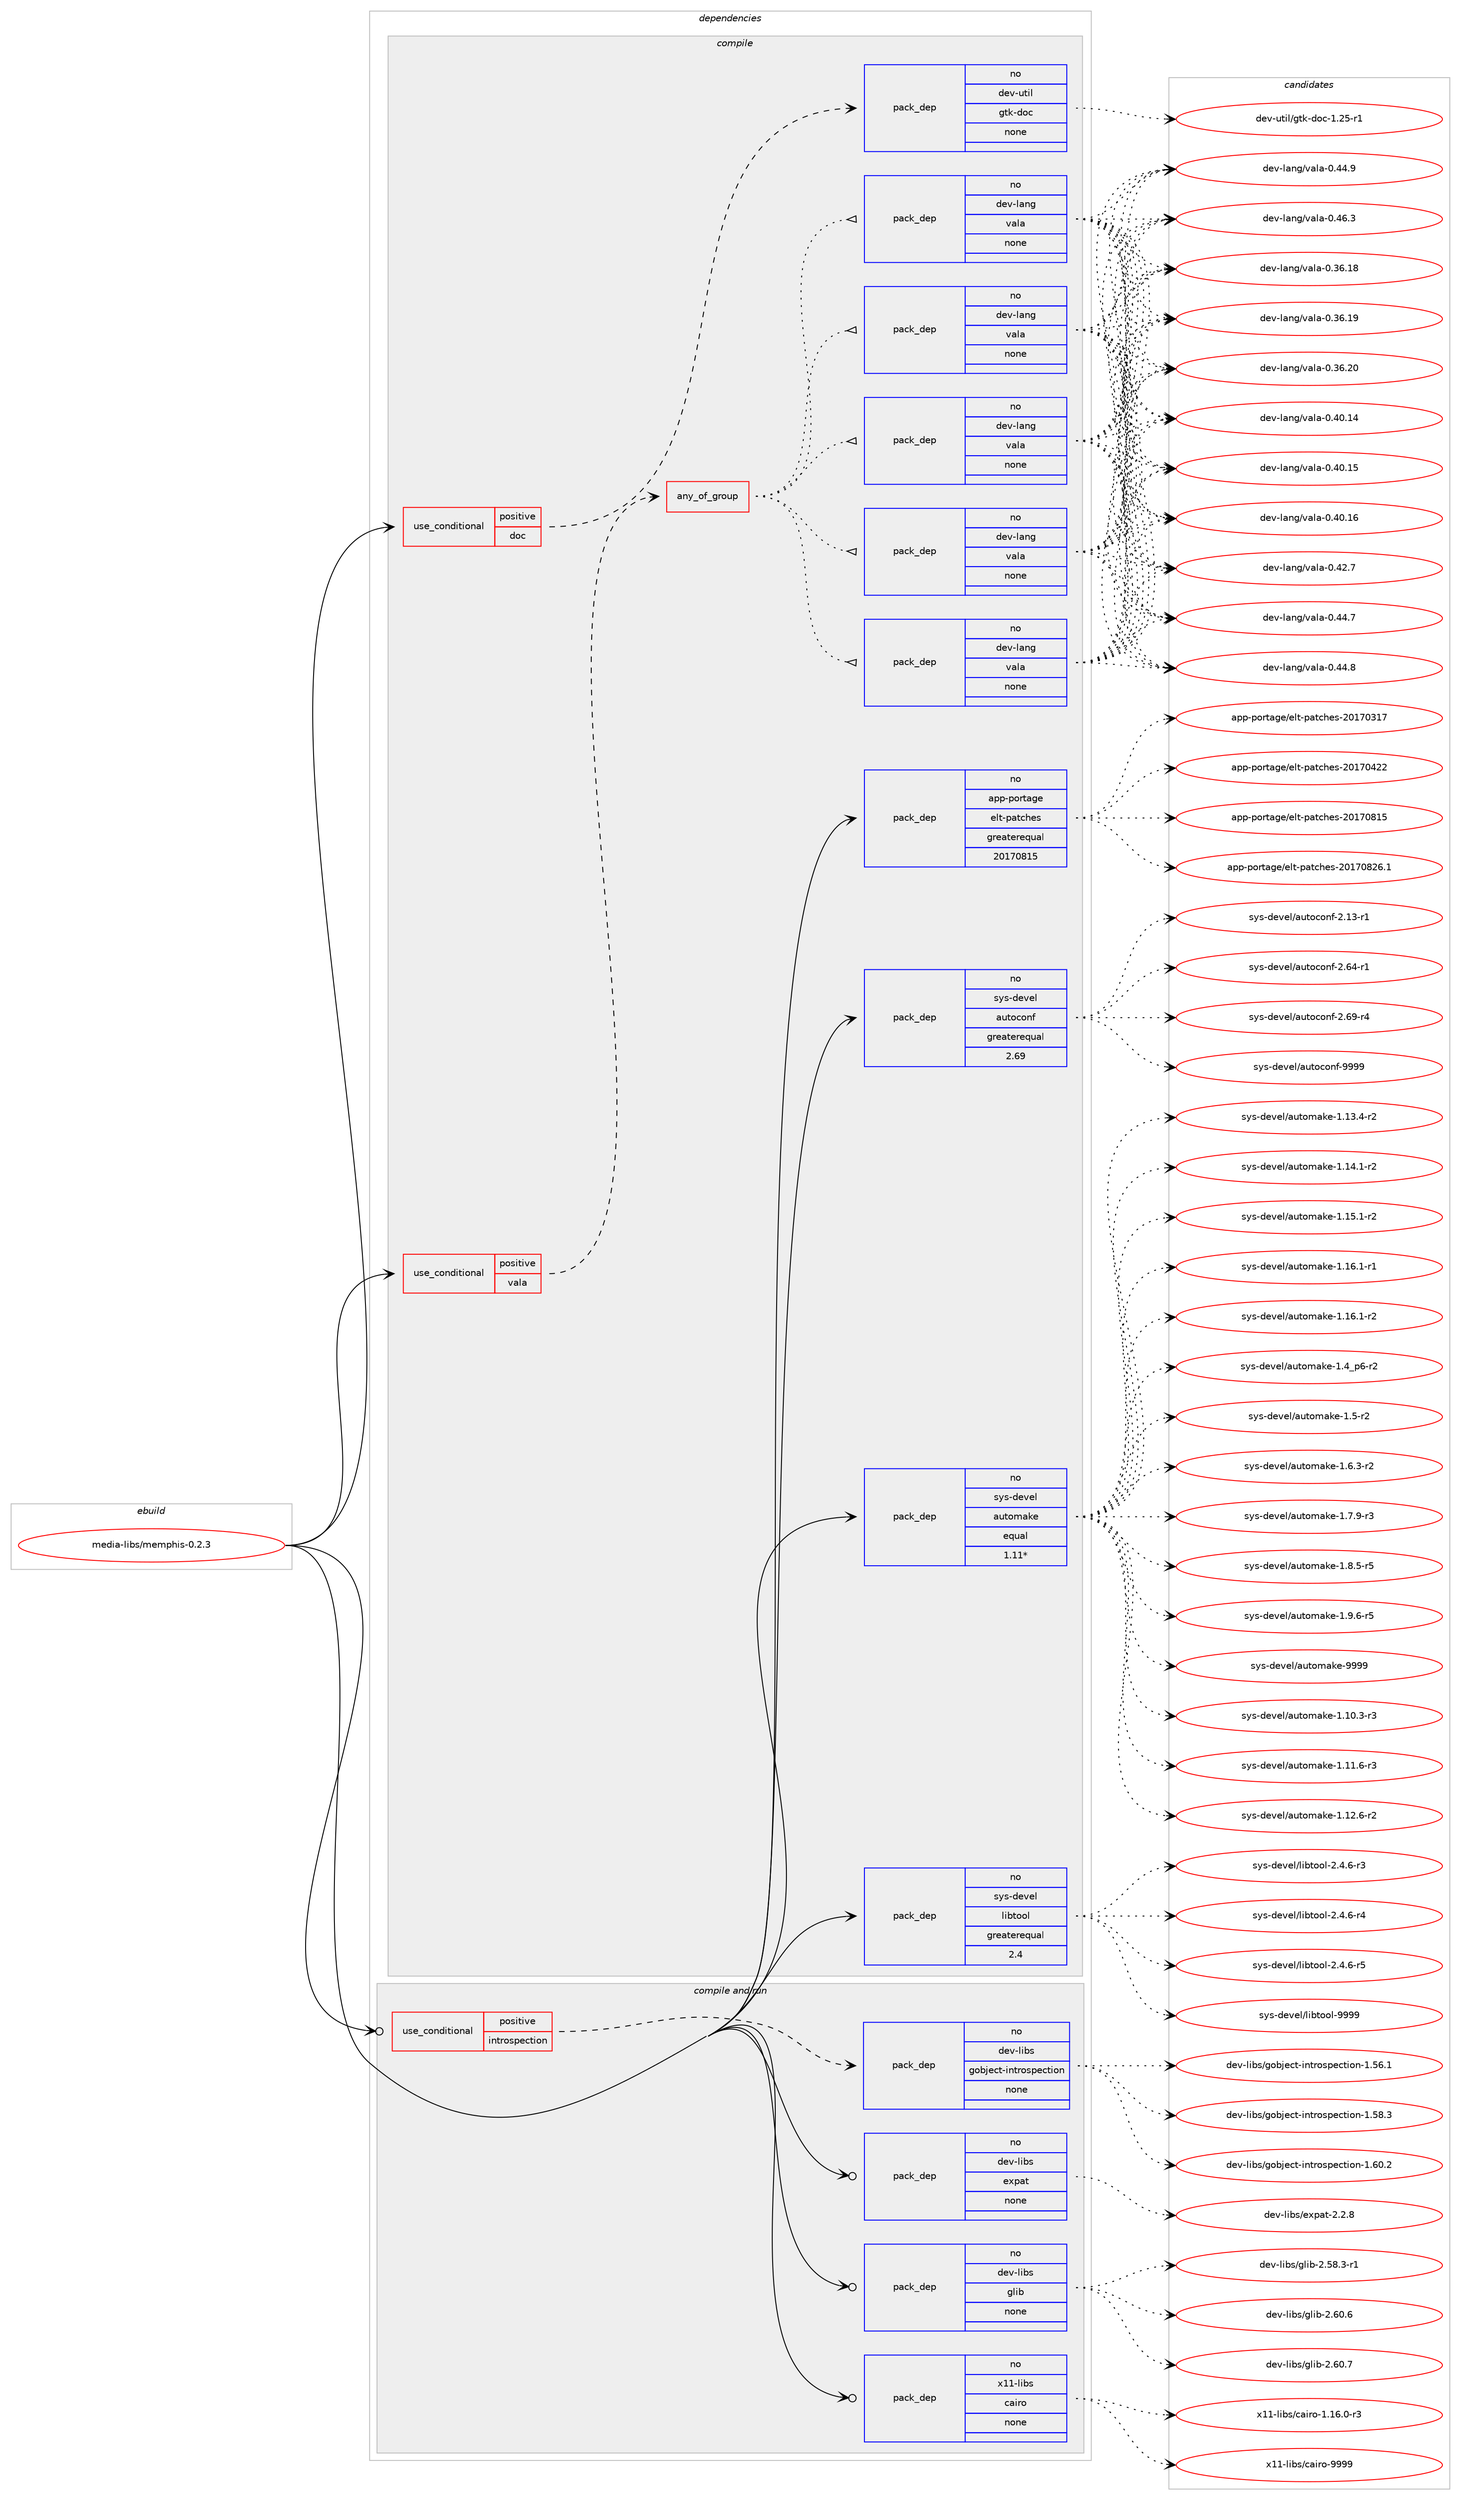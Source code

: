 digraph prolog {

# *************
# Graph options
# *************

newrank=true;
concentrate=true;
compound=true;
graph [rankdir=LR,fontname=Helvetica,fontsize=10,ranksep=1.5];#, ranksep=2.5, nodesep=0.2];
edge  [arrowhead=vee];
node  [fontname=Helvetica,fontsize=10];

# **********
# The ebuild
# **********

subgraph cluster_leftcol {
color=gray;
rank=same;
label=<<i>ebuild</i>>;
id [label="media-libs/memphis-0.2.3", color=red, width=4, href="../media-libs/memphis-0.2.3.svg"];
}

# ****************
# The dependencies
# ****************

subgraph cluster_midcol {
color=gray;
label=<<i>dependencies</i>>;
subgraph cluster_compile {
fillcolor="#eeeeee";
style=filled;
label=<<i>compile</i>>;
subgraph cond191982 {
dependency789340 [label=<<TABLE BORDER="0" CELLBORDER="1" CELLSPACING="0" CELLPADDING="4"><TR><TD ROWSPAN="3" CELLPADDING="10">use_conditional</TD></TR><TR><TD>positive</TD></TR><TR><TD>doc</TD></TR></TABLE>>, shape=none, color=red];
subgraph pack583596 {
dependency789341 [label=<<TABLE BORDER="0" CELLBORDER="1" CELLSPACING="0" CELLPADDING="4" WIDTH="220"><TR><TD ROWSPAN="6" CELLPADDING="30">pack_dep</TD></TR><TR><TD WIDTH="110">no</TD></TR><TR><TD>dev-util</TD></TR><TR><TD>gtk-doc</TD></TR><TR><TD>none</TD></TR><TR><TD></TD></TR></TABLE>>, shape=none, color=blue];
}
dependency789340:e -> dependency789341:w [weight=20,style="dashed",arrowhead="vee"];
}
id:e -> dependency789340:w [weight=20,style="solid",arrowhead="vee"];
subgraph cond191983 {
dependency789342 [label=<<TABLE BORDER="0" CELLBORDER="1" CELLSPACING="0" CELLPADDING="4"><TR><TD ROWSPAN="3" CELLPADDING="10">use_conditional</TD></TR><TR><TD>positive</TD></TR><TR><TD>vala</TD></TR></TABLE>>, shape=none, color=red];
subgraph any13326 {
dependency789343 [label=<<TABLE BORDER="0" CELLBORDER="1" CELLSPACING="0" CELLPADDING="4"><TR><TD CELLPADDING="10">any_of_group</TD></TR></TABLE>>, shape=none, color=red];subgraph pack583597 {
dependency789344 [label=<<TABLE BORDER="0" CELLBORDER="1" CELLSPACING="0" CELLPADDING="4" WIDTH="220"><TR><TD ROWSPAN="6" CELLPADDING="30">pack_dep</TD></TR><TR><TD WIDTH="110">no</TD></TR><TR><TD>dev-lang</TD></TR><TR><TD>vala</TD></TR><TR><TD>none</TD></TR><TR><TD></TD></TR></TABLE>>, shape=none, color=blue];
}
dependency789343:e -> dependency789344:w [weight=20,style="dotted",arrowhead="oinv"];
subgraph pack583598 {
dependency789345 [label=<<TABLE BORDER="0" CELLBORDER="1" CELLSPACING="0" CELLPADDING="4" WIDTH="220"><TR><TD ROWSPAN="6" CELLPADDING="30">pack_dep</TD></TR><TR><TD WIDTH="110">no</TD></TR><TR><TD>dev-lang</TD></TR><TR><TD>vala</TD></TR><TR><TD>none</TD></TR><TR><TD></TD></TR></TABLE>>, shape=none, color=blue];
}
dependency789343:e -> dependency789345:w [weight=20,style="dotted",arrowhead="oinv"];
subgraph pack583599 {
dependency789346 [label=<<TABLE BORDER="0" CELLBORDER="1" CELLSPACING="0" CELLPADDING="4" WIDTH="220"><TR><TD ROWSPAN="6" CELLPADDING="30">pack_dep</TD></TR><TR><TD WIDTH="110">no</TD></TR><TR><TD>dev-lang</TD></TR><TR><TD>vala</TD></TR><TR><TD>none</TD></TR><TR><TD></TD></TR></TABLE>>, shape=none, color=blue];
}
dependency789343:e -> dependency789346:w [weight=20,style="dotted",arrowhead="oinv"];
subgraph pack583600 {
dependency789347 [label=<<TABLE BORDER="0" CELLBORDER="1" CELLSPACING="0" CELLPADDING="4" WIDTH="220"><TR><TD ROWSPAN="6" CELLPADDING="30">pack_dep</TD></TR><TR><TD WIDTH="110">no</TD></TR><TR><TD>dev-lang</TD></TR><TR><TD>vala</TD></TR><TR><TD>none</TD></TR><TR><TD></TD></TR></TABLE>>, shape=none, color=blue];
}
dependency789343:e -> dependency789347:w [weight=20,style="dotted",arrowhead="oinv"];
subgraph pack583601 {
dependency789348 [label=<<TABLE BORDER="0" CELLBORDER="1" CELLSPACING="0" CELLPADDING="4" WIDTH="220"><TR><TD ROWSPAN="6" CELLPADDING="30">pack_dep</TD></TR><TR><TD WIDTH="110">no</TD></TR><TR><TD>dev-lang</TD></TR><TR><TD>vala</TD></TR><TR><TD>none</TD></TR><TR><TD></TD></TR></TABLE>>, shape=none, color=blue];
}
dependency789343:e -> dependency789348:w [weight=20,style="dotted",arrowhead="oinv"];
}
dependency789342:e -> dependency789343:w [weight=20,style="dashed",arrowhead="vee"];
}
id:e -> dependency789342:w [weight=20,style="solid",arrowhead="vee"];
subgraph pack583602 {
dependency789349 [label=<<TABLE BORDER="0" CELLBORDER="1" CELLSPACING="0" CELLPADDING="4" WIDTH="220"><TR><TD ROWSPAN="6" CELLPADDING="30">pack_dep</TD></TR><TR><TD WIDTH="110">no</TD></TR><TR><TD>app-portage</TD></TR><TR><TD>elt-patches</TD></TR><TR><TD>greaterequal</TD></TR><TR><TD>20170815</TD></TR></TABLE>>, shape=none, color=blue];
}
id:e -> dependency789349:w [weight=20,style="solid",arrowhead="vee"];
subgraph pack583603 {
dependency789350 [label=<<TABLE BORDER="0" CELLBORDER="1" CELLSPACING="0" CELLPADDING="4" WIDTH="220"><TR><TD ROWSPAN="6" CELLPADDING="30">pack_dep</TD></TR><TR><TD WIDTH="110">no</TD></TR><TR><TD>sys-devel</TD></TR><TR><TD>autoconf</TD></TR><TR><TD>greaterequal</TD></TR><TR><TD>2.69</TD></TR></TABLE>>, shape=none, color=blue];
}
id:e -> dependency789350:w [weight=20,style="solid",arrowhead="vee"];
subgraph pack583604 {
dependency789351 [label=<<TABLE BORDER="0" CELLBORDER="1" CELLSPACING="0" CELLPADDING="4" WIDTH="220"><TR><TD ROWSPAN="6" CELLPADDING="30">pack_dep</TD></TR><TR><TD WIDTH="110">no</TD></TR><TR><TD>sys-devel</TD></TR><TR><TD>automake</TD></TR><TR><TD>equal</TD></TR><TR><TD>1.11*</TD></TR></TABLE>>, shape=none, color=blue];
}
id:e -> dependency789351:w [weight=20,style="solid",arrowhead="vee"];
subgraph pack583605 {
dependency789352 [label=<<TABLE BORDER="0" CELLBORDER="1" CELLSPACING="0" CELLPADDING="4" WIDTH="220"><TR><TD ROWSPAN="6" CELLPADDING="30">pack_dep</TD></TR><TR><TD WIDTH="110">no</TD></TR><TR><TD>sys-devel</TD></TR><TR><TD>libtool</TD></TR><TR><TD>greaterequal</TD></TR><TR><TD>2.4</TD></TR></TABLE>>, shape=none, color=blue];
}
id:e -> dependency789352:w [weight=20,style="solid",arrowhead="vee"];
}
subgraph cluster_compileandrun {
fillcolor="#eeeeee";
style=filled;
label=<<i>compile and run</i>>;
subgraph cond191984 {
dependency789353 [label=<<TABLE BORDER="0" CELLBORDER="1" CELLSPACING="0" CELLPADDING="4"><TR><TD ROWSPAN="3" CELLPADDING="10">use_conditional</TD></TR><TR><TD>positive</TD></TR><TR><TD>introspection</TD></TR></TABLE>>, shape=none, color=red];
subgraph pack583606 {
dependency789354 [label=<<TABLE BORDER="0" CELLBORDER="1" CELLSPACING="0" CELLPADDING="4" WIDTH="220"><TR><TD ROWSPAN="6" CELLPADDING="30">pack_dep</TD></TR><TR><TD WIDTH="110">no</TD></TR><TR><TD>dev-libs</TD></TR><TR><TD>gobject-introspection</TD></TR><TR><TD>none</TD></TR><TR><TD></TD></TR></TABLE>>, shape=none, color=blue];
}
dependency789353:e -> dependency789354:w [weight=20,style="dashed",arrowhead="vee"];
}
id:e -> dependency789353:w [weight=20,style="solid",arrowhead="odotvee"];
subgraph pack583607 {
dependency789355 [label=<<TABLE BORDER="0" CELLBORDER="1" CELLSPACING="0" CELLPADDING="4" WIDTH="220"><TR><TD ROWSPAN="6" CELLPADDING="30">pack_dep</TD></TR><TR><TD WIDTH="110">no</TD></TR><TR><TD>dev-libs</TD></TR><TR><TD>expat</TD></TR><TR><TD>none</TD></TR><TR><TD></TD></TR></TABLE>>, shape=none, color=blue];
}
id:e -> dependency789355:w [weight=20,style="solid",arrowhead="odotvee"];
subgraph pack583608 {
dependency789356 [label=<<TABLE BORDER="0" CELLBORDER="1" CELLSPACING="0" CELLPADDING="4" WIDTH="220"><TR><TD ROWSPAN="6" CELLPADDING="30">pack_dep</TD></TR><TR><TD WIDTH="110">no</TD></TR><TR><TD>dev-libs</TD></TR><TR><TD>glib</TD></TR><TR><TD>none</TD></TR><TR><TD></TD></TR></TABLE>>, shape=none, color=blue];
}
id:e -> dependency789356:w [weight=20,style="solid",arrowhead="odotvee"];
subgraph pack583609 {
dependency789357 [label=<<TABLE BORDER="0" CELLBORDER="1" CELLSPACING="0" CELLPADDING="4" WIDTH="220"><TR><TD ROWSPAN="6" CELLPADDING="30">pack_dep</TD></TR><TR><TD WIDTH="110">no</TD></TR><TR><TD>x11-libs</TD></TR><TR><TD>cairo</TD></TR><TR><TD>none</TD></TR><TR><TD></TD></TR></TABLE>>, shape=none, color=blue];
}
id:e -> dependency789357:w [weight=20,style="solid",arrowhead="odotvee"];
}
subgraph cluster_run {
fillcolor="#eeeeee";
style=filled;
label=<<i>run</i>>;
}
}

# **************
# The candidates
# **************

subgraph cluster_choices {
rank=same;
color=gray;
label=<<i>candidates</i>>;

subgraph choice583596 {
color=black;
nodesep=1;
choice1001011184511711610510847103116107451001119945494650534511449 [label="dev-util/gtk-doc-1.25-r1", color=red, width=4,href="../dev-util/gtk-doc-1.25-r1.svg"];
dependency789341:e -> choice1001011184511711610510847103116107451001119945494650534511449:w [style=dotted,weight="100"];
}
subgraph choice583597 {
color=black;
nodesep=1;
choice10010111845108971101034711897108974548465154464956 [label="dev-lang/vala-0.36.18", color=red, width=4,href="../dev-lang/vala-0.36.18.svg"];
choice10010111845108971101034711897108974548465154464957 [label="dev-lang/vala-0.36.19", color=red, width=4,href="../dev-lang/vala-0.36.19.svg"];
choice10010111845108971101034711897108974548465154465048 [label="dev-lang/vala-0.36.20", color=red, width=4,href="../dev-lang/vala-0.36.20.svg"];
choice10010111845108971101034711897108974548465248464952 [label="dev-lang/vala-0.40.14", color=red, width=4,href="../dev-lang/vala-0.40.14.svg"];
choice10010111845108971101034711897108974548465248464953 [label="dev-lang/vala-0.40.15", color=red, width=4,href="../dev-lang/vala-0.40.15.svg"];
choice10010111845108971101034711897108974548465248464954 [label="dev-lang/vala-0.40.16", color=red, width=4,href="../dev-lang/vala-0.40.16.svg"];
choice100101118451089711010347118971089745484652504655 [label="dev-lang/vala-0.42.7", color=red, width=4,href="../dev-lang/vala-0.42.7.svg"];
choice100101118451089711010347118971089745484652524655 [label="dev-lang/vala-0.44.7", color=red, width=4,href="../dev-lang/vala-0.44.7.svg"];
choice100101118451089711010347118971089745484652524656 [label="dev-lang/vala-0.44.8", color=red, width=4,href="../dev-lang/vala-0.44.8.svg"];
choice100101118451089711010347118971089745484652524657 [label="dev-lang/vala-0.44.9", color=red, width=4,href="../dev-lang/vala-0.44.9.svg"];
choice100101118451089711010347118971089745484652544651 [label="dev-lang/vala-0.46.3", color=red, width=4,href="../dev-lang/vala-0.46.3.svg"];
dependency789344:e -> choice10010111845108971101034711897108974548465154464956:w [style=dotted,weight="100"];
dependency789344:e -> choice10010111845108971101034711897108974548465154464957:w [style=dotted,weight="100"];
dependency789344:e -> choice10010111845108971101034711897108974548465154465048:w [style=dotted,weight="100"];
dependency789344:e -> choice10010111845108971101034711897108974548465248464952:w [style=dotted,weight="100"];
dependency789344:e -> choice10010111845108971101034711897108974548465248464953:w [style=dotted,weight="100"];
dependency789344:e -> choice10010111845108971101034711897108974548465248464954:w [style=dotted,weight="100"];
dependency789344:e -> choice100101118451089711010347118971089745484652504655:w [style=dotted,weight="100"];
dependency789344:e -> choice100101118451089711010347118971089745484652524655:w [style=dotted,weight="100"];
dependency789344:e -> choice100101118451089711010347118971089745484652524656:w [style=dotted,weight="100"];
dependency789344:e -> choice100101118451089711010347118971089745484652524657:w [style=dotted,weight="100"];
dependency789344:e -> choice100101118451089711010347118971089745484652544651:w [style=dotted,weight="100"];
}
subgraph choice583598 {
color=black;
nodesep=1;
choice10010111845108971101034711897108974548465154464956 [label="dev-lang/vala-0.36.18", color=red, width=4,href="../dev-lang/vala-0.36.18.svg"];
choice10010111845108971101034711897108974548465154464957 [label="dev-lang/vala-0.36.19", color=red, width=4,href="../dev-lang/vala-0.36.19.svg"];
choice10010111845108971101034711897108974548465154465048 [label="dev-lang/vala-0.36.20", color=red, width=4,href="../dev-lang/vala-0.36.20.svg"];
choice10010111845108971101034711897108974548465248464952 [label="dev-lang/vala-0.40.14", color=red, width=4,href="../dev-lang/vala-0.40.14.svg"];
choice10010111845108971101034711897108974548465248464953 [label="dev-lang/vala-0.40.15", color=red, width=4,href="../dev-lang/vala-0.40.15.svg"];
choice10010111845108971101034711897108974548465248464954 [label="dev-lang/vala-0.40.16", color=red, width=4,href="../dev-lang/vala-0.40.16.svg"];
choice100101118451089711010347118971089745484652504655 [label="dev-lang/vala-0.42.7", color=red, width=4,href="../dev-lang/vala-0.42.7.svg"];
choice100101118451089711010347118971089745484652524655 [label="dev-lang/vala-0.44.7", color=red, width=4,href="../dev-lang/vala-0.44.7.svg"];
choice100101118451089711010347118971089745484652524656 [label="dev-lang/vala-0.44.8", color=red, width=4,href="../dev-lang/vala-0.44.8.svg"];
choice100101118451089711010347118971089745484652524657 [label="dev-lang/vala-0.44.9", color=red, width=4,href="../dev-lang/vala-0.44.9.svg"];
choice100101118451089711010347118971089745484652544651 [label="dev-lang/vala-0.46.3", color=red, width=4,href="../dev-lang/vala-0.46.3.svg"];
dependency789345:e -> choice10010111845108971101034711897108974548465154464956:w [style=dotted,weight="100"];
dependency789345:e -> choice10010111845108971101034711897108974548465154464957:w [style=dotted,weight="100"];
dependency789345:e -> choice10010111845108971101034711897108974548465154465048:w [style=dotted,weight="100"];
dependency789345:e -> choice10010111845108971101034711897108974548465248464952:w [style=dotted,weight="100"];
dependency789345:e -> choice10010111845108971101034711897108974548465248464953:w [style=dotted,weight="100"];
dependency789345:e -> choice10010111845108971101034711897108974548465248464954:w [style=dotted,weight="100"];
dependency789345:e -> choice100101118451089711010347118971089745484652504655:w [style=dotted,weight="100"];
dependency789345:e -> choice100101118451089711010347118971089745484652524655:w [style=dotted,weight="100"];
dependency789345:e -> choice100101118451089711010347118971089745484652524656:w [style=dotted,weight="100"];
dependency789345:e -> choice100101118451089711010347118971089745484652524657:w [style=dotted,weight="100"];
dependency789345:e -> choice100101118451089711010347118971089745484652544651:w [style=dotted,weight="100"];
}
subgraph choice583599 {
color=black;
nodesep=1;
choice10010111845108971101034711897108974548465154464956 [label="dev-lang/vala-0.36.18", color=red, width=4,href="../dev-lang/vala-0.36.18.svg"];
choice10010111845108971101034711897108974548465154464957 [label="dev-lang/vala-0.36.19", color=red, width=4,href="../dev-lang/vala-0.36.19.svg"];
choice10010111845108971101034711897108974548465154465048 [label="dev-lang/vala-0.36.20", color=red, width=4,href="../dev-lang/vala-0.36.20.svg"];
choice10010111845108971101034711897108974548465248464952 [label="dev-lang/vala-0.40.14", color=red, width=4,href="../dev-lang/vala-0.40.14.svg"];
choice10010111845108971101034711897108974548465248464953 [label="dev-lang/vala-0.40.15", color=red, width=4,href="../dev-lang/vala-0.40.15.svg"];
choice10010111845108971101034711897108974548465248464954 [label="dev-lang/vala-0.40.16", color=red, width=4,href="../dev-lang/vala-0.40.16.svg"];
choice100101118451089711010347118971089745484652504655 [label="dev-lang/vala-0.42.7", color=red, width=4,href="../dev-lang/vala-0.42.7.svg"];
choice100101118451089711010347118971089745484652524655 [label="dev-lang/vala-0.44.7", color=red, width=4,href="../dev-lang/vala-0.44.7.svg"];
choice100101118451089711010347118971089745484652524656 [label="dev-lang/vala-0.44.8", color=red, width=4,href="../dev-lang/vala-0.44.8.svg"];
choice100101118451089711010347118971089745484652524657 [label="dev-lang/vala-0.44.9", color=red, width=4,href="../dev-lang/vala-0.44.9.svg"];
choice100101118451089711010347118971089745484652544651 [label="dev-lang/vala-0.46.3", color=red, width=4,href="../dev-lang/vala-0.46.3.svg"];
dependency789346:e -> choice10010111845108971101034711897108974548465154464956:w [style=dotted,weight="100"];
dependency789346:e -> choice10010111845108971101034711897108974548465154464957:w [style=dotted,weight="100"];
dependency789346:e -> choice10010111845108971101034711897108974548465154465048:w [style=dotted,weight="100"];
dependency789346:e -> choice10010111845108971101034711897108974548465248464952:w [style=dotted,weight="100"];
dependency789346:e -> choice10010111845108971101034711897108974548465248464953:w [style=dotted,weight="100"];
dependency789346:e -> choice10010111845108971101034711897108974548465248464954:w [style=dotted,weight="100"];
dependency789346:e -> choice100101118451089711010347118971089745484652504655:w [style=dotted,weight="100"];
dependency789346:e -> choice100101118451089711010347118971089745484652524655:w [style=dotted,weight="100"];
dependency789346:e -> choice100101118451089711010347118971089745484652524656:w [style=dotted,weight="100"];
dependency789346:e -> choice100101118451089711010347118971089745484652524657:w [style=dotted,weight="100"];
dependency789346:e -> choice100101118451089711010347118971089745484652544651:w [style=dotted,weight="100"];
}
subgraph choice583600 {
color=black;
nodesep=1;
choice10010111845108971101034711897108974548465154464956 [label="dev-lang/vala-0.36.18", color=red, width=4,href="../dev-lang/vala-0.36.18.svg"];
choice10010111845108971101034711897108974548465154464957 [label="dev-lang/vala-0.36.19", color=red, width=4,href="../dev-lang/vala-0.36.19.svg"];
choice10010111845108971101034711897108974548465154465048 [label="dev-lang/vala-0.36.20", color=red, width=4,href="../dev-lang/vala-0.36.20.svg"];
choice10010111845108971101034711897108974548465248464952 [label="dev-lang/vala-0.40.14", color=red, width=4,href="../dev-lang/vala-0.40.14.svg"];
choice10010111845108971101034711897108974548465248464953 [label="dev-lang/vala-0.40.15", color=red, width=4,href="../dev-lang/vala-0.40.15.svg"];
choice10010111845108971101034711897108974548465248464954 [label="dev-lang/vala-0.40.16", color=red, width=4,href="../dev-lang/vala-0.40.16.svg"];
choice100101118451089711010347118971089745484652504655 [label="dev-lang/vala-0.42.7", color=red, width=4,href="../dev-lang/vala-0.42.7.svg"];
choice100101118451089711010347118971089745484652524655 [label="dev-lang/vala-0.44.7", color=red, width=4,href="../dev-lang/vala-0.44.7.svg"];
choice100101118451089711010347118971089745484652524656 [label="dev-lang/vala-0.44.8", color=red, width=4,href="../dev-lang/vala-0.44.8.svg"];
choice100101118451089711010347118971089745484652524657 [label="dev-lang/vala-0.44.9", color=red, width=4,href="../dev-lang/vala-0.44.9.svg"];
choice100101118451089711010347118971089745484652544651 [label="dev-lang/vala-0.46.3", color=red, width=4,href="../dev-lang/vala-0.46.3.svg"];
dependency789347:e -> choice10010111845108971101034711897108974548465154464956:w [style=dotted,weight="100"];
dependency789347:e -> choice10010111845108971101034711897108974548465154464957:w [style=dotted,weight="100"];
dependency789347:e -> choice10010111845108971101034711897108974548465154465048:w [style=dotted,weight="100"];
dependency789347:e -> choice10010111845108971101034711897108974548465248464952:w [style=dotted,weight="100"];
dependency789347:e -> choice10010111845108971101034711897108974548465248464953:w [style=dotted,weight="100"];
dependency789347:e -> choice10010111845108971101034711897108974548465248464954:w [style=dotted,weight="100"];
dependency789347:e -> choice100101118451089711010347118971089745484652504655:w [style=dotted,weight="100"];
dependency789347:e -> choice100101118451089711010347118971089745484652524655:w [style=dotted,weight="100"];
dependency789347:e -> choice100101118451089711010347118971089745484652524656:w [style=dotted,weight="100"];
dependency789347:e -> choice100101118451089711010347118971089745484652524657:w [style=dotted,weight="100"];
dependency789347:e -> choice100101118451089711010347118971089745484652544651:w [style=dotted,weight="100"];
}
subgraph choice583601 {
color=black;
nodesep=1;
choice10010111845108971101034711897108974548465154464956 [label="dev-lang/vala-0.36.18", color=red, width=4,href="../dev-lang/vala-0.36.18.svg"];
choice10010111845108971101034711897108974548465154464957 [label="dev-lang/vala-0.36.19", color=red, width=4,href="../dev-lang/vala-0.36.19.svg"];
choice10010111845108971101034711897108974548465154465048 [label="dev-lang/vala-0.36.20", color=red, width=4,href="../dev-lang/vala-0.36.20.svg"];
choice10010111845108971101034711897108974548465248464952 [label="dev-lang/vala-0.40.14", color=red, width=4,href="../dev-lang/vala-0.40.14.svg"];
choice10010111845108971101034711897108974548465248464953 [label="dev-lang/vala-0.40.15", color=red, width=4,href="../dev-lang/vala-0.40.15.svg"];
choice10010111845108971101034711897108974548465248464954 [label="dev-lang/vala-0.40.16", color=red, width=4,href="../dev-lang/vala-0.40.16.svg"];
choice100101118451089711010347118971089745484652504655 [label="dev-lang/vala-0.42.7", color=red, width=4,href="../dev-lang/vala-0.42.7.svg"];
choice100101118451089711010347118971089745484652524655 [label="dev-lang/vala-0.44.7", color=red, width=4,href="../dev-lang/vala-0.44.7.svg"];
choice100101118451089711010347118971089745484652524656 [label="dev-lang/vala-0.44.8", color=red, width=4,href="../dev-lang/vala-0.44.8.svg"];
choice100101118451089711010347118971089745484652524657 [label="dev-lang/vala-0.44.9", color=red, width=4,href="../dev-lang/vala-0.44.9.svg"];
choice100101118451089711010347118971089745484652544651 [label="dev-lang/vala-0.46.3", color=red, width=4,href="../dev-lang/vala-0.46.3.svg"];
dependency789348:e -> choice10010111845108971101034711897108974548465154464956:w [style=dotted,weight="100"];
dependency789348:e -> choice10010111845108971101034711897108974548465154464957:w [style=dotted,weight="100"];
dependency789348:e -> choice10010111845108971101034711897108974548465154465048:w [style=dotted,weight="100"];
dependency789348:e -> choice10010111845108971101034711897108974548465248464952:w [style=dotted,weight="100"];
dependency789348:e -> choice10010111845108971101034711897108974548465248464953:w [style=dotted,weight="100"];
dependency789348:e -> choice10010111845108971101034711897108974548465248464954:w [style=dotted,weight="100"];
dependency789348:e -> choice100101118451089711010347118971089745484652504655:w [style=dotted,weight="100"];
dependency789348:e -> choice100101118451089711010347118971089745484652524655:w [style=dotted,weight="100"];
dependency789348:e -> choice100101118451089711010347118971089745484652524656:w [style=dotted,weight="100"];
dependency789348:e -> choice100101118451089711010347118971089745484652524657:w [style=dotted,weight="100"];
dependency789348:e -> choice100101118451089711010347118971089745484652544651:w [style=dotted,weight="100"];
}
subgraph choice583602 {
color=black;
nodesep=1;
choice97112112451121111141169710310147101108116451129711699104101115455048495548514955 [label="app-portage/elt-patches-20170317", color=red, width=4,href="../app-portage/elt-patches-20170317.svg"];
choice97112112451121111141169710310147101108116451129711699104101115455048495548525050 [label="app-portage/elt-patches-20170422", color=red, width=4,href="../app-portage/elt-patches-20170422.svg"];
choice97112112451121111141169710310147101108116451129711699104101115455048495548564953 [label="app-portage/elt-patches-20170815", color=red, width=4,href="../app-portage/elt-patches-20170815.svg"];
choice971121124511211111411697103101471011081164511297116991041011154550484955485650544649 [label="app-portage/elt-patches-20170826.1", color=red, width=4,href="../app-portage/elt-patches-20170826.1.svg"];
dependency789349:e -> choice97112112451121111141169710310147101108116451129711699104101115455048495548514955:w [style=dotted,weight="100"];
dependency789349:e -> choice97112112451121111141169710310147101108116451129711699104101115455048495548525050:w [style=dotted,weight="100"];
dependency789349:e -> choice97112112451121111141169710310147101108116451129711699104101115455048495548564953:w [style=dotted,weight="100"];
dependency789349:e -> choice971121124511211111411697103101471011081164511297116991041011154550484955485650544649:w [style=dotted,weight="100"];
}
subgraph choice583603 {
color=black;
nodesep=1;
choice1151211154510010111810110847971171161119911111010245504649514511449 [label="sys-devel/autoconf-2.13-r1", color=red, width=4,href="../sys-devel/autoconf-2.13-r1.svg"];
choice1151211154510010111810110847971171161119911111010245504654524511449 [label="sys-devel/autoconf-2.64-r1", color=red, width=4,href="../sys-devel/autoconf-2.64-r1.svg"];
choice1151211154510010111810110847971171161119911111010245504654574511452 [label="sys-devel/autoconf-2.69-r4", color=red, width=4,href="../sys-devel/autoconf-2.69-r4.svg"];
choice115121115451001011181011084797117116111991111101024557575757 [label="sys-devel/autoconf-9999", color=red, width=4,href="../sys-devel/autoconf-9999.svg"];
dependency789350:e -> choice1151211154510010111810110847971171161119911111010245504649514511449:w [style=dotted,weight="100"];
dependency789350:e -> choice1151211154510010111810110847971171161119911111010245504654524511449:w [style=dotted,weight="100"];
dependency789350:e -> choice1151211154510010111810110847971171161119911111010245504654574511452:w [style=dotted,weight="100"];
dependency789350:e -> choice115121115451001011181011084797117116111991111101024557575757:w [style=dotted,weight="100"];
}
subgraph choice583604 {
color=black;
nodesep=1;
choice11512111545100101118101108479711711611110997107101454946494846514511451 [label="sys-devel/automake-1.10.3-r3", color=red, width=4,href="../sys-devel/automake-1.10.3-r3.svg"];
choice11512111545100101118101108479711711611110997107101454946494946544511451 [label="sys-devel/automake-1.11.6-r3", color=red, width=4,href="../sys-devel/automake-1.11.6-r3.svg"];
choice11512111545100101118101108479711711611110997107101454946495046544511450 [label="sys-devel/automake-1.12.6-r2", color=red, width=4,href="../sys-devel/automake-1.12.6-r2.svg"];
choice11512111545100101118101108479711711611110997107101454946495146524511450 [label="sys-devel/automake-1.13.4-r2", color=red, width=4,href="../sys-devel/automake-1.13.4-r2.svg"];
choice11512111545100101118101108479711711611110997107101454946495246494511450 [label="sys-devel/automake-1.14.1-r2", color=red, width=4,href="../sys-devel/automake-1.14.1-r2.svg"];
choice11512111545100101118101108479711711611110997107101454946495346494511450 [label="sys-devel/automake-1.15.1-r2", color=red, width=4,href="../sys-devel/automake-1.15.1-r2.svg"];
choice11512111545100101118101108479711711611110997107101454946495446494511449 [label="sys-devel/automake-1.16.1-r1", color=red, width=4,href="../sys-devel/automake-1.16.1-r1.svg"];
choice11512111545100101118101108479711711611110997107101454946495446494511450 [label="sys-devel/automake-1.16.1-r2", color=red, width=4,href="../sys-devel/automake-1.16.1-r2.svg"];
choice115121115451001011181011084797117116111109971071014549465295112544511450 [label="sys-devel/automake-1.4_p6-r2", color=red, width=4,href="../sys-devel/automake-1.4_p6-r2.svg"];
choice11512111545100101118101108479711711611110997107101454946534511450 [label="sys-devel/automake-1.5-r2", color=red, width=4,href="../sys-devel/automake-1.5-r2.svg"];
choice115121115451001011181011084797117116111109971071014549465446514511450 [label="sys-devel/automake-1.6.3-r2", color=red, width=4,href="../sys-devel/automake-1.6.3-r2.svg"];
choice115121115451001011181011084797117116111109971071014549465546574511451 [label="sys-devel/automake-1.7.9-r3", color=red, width=4,href="../sys-devel/automake-1.7.9-r3.svg"];
choice115121115451001011181011084797117116111109971071014549465646534511453 [label="sys-devel/automake-1.8.5-r5", color=red, width=4,href="../sys-devel/automake-1.8.5-r5.svg"];
choice115121115451001011181011084797117116111109971071014549465746544511453 [label="sys-devel/automake-1.9.6-r5", color=red, width=4,href="../sys-devel/automake-1.9.6-r5.svg"];
choice115121115451001011181011084797117116111109971071014557575757 [label="sys-devel/automake-9999", color=red, width=4,href="../sys-devel/automake-9999.svg"];
dependency789351:e -> choice11512111545100101118101108479711711611110997107101454946494846514511451:w [style=dotted,weight="100"];
dependency789351:e -> choice11512111545100101118101108479711711611110997107101454946494946544511451:w [style=dotted,weight="100"];
dependency789351:e -> choice11512111545100101118101108479711711611110997107101454946495046544511450:w [style=dotted,weight="100"];
dependency789351:e -> choice11512111545100101118101108479711711611110997107101454946495146524511450:w [style=dotted,weight="100"];
dependency789351:e -> choice11512111545100101118101108479711711611110997107101454946495246494511450:w [style=dotted,weight="100"];
dependency789351:e -> choice11512111545100101118101108479711711611110997107101454946495346494511450:w [style=dotted,weight="100"];
dependency789351:e -> choice11512111545100101118101108479711711611110997107101454946495446494511449:w [style=dotted,weight="100"];
dependency789351:e -> choice11512111545100101118101108479711711611110997107101454946495446494511450:w [style=dotted,weight="100"];
dependency789351:e -> choice115121115451001011181011084797117116111109971071014549465295112544511450:w [style=dotted,weight="100"];
dependency789351:e -> choice11512111545100101118101108479711711611110997107101454946534511450:w [style=dotted,weight="100"];
dependency789351:e -> choice115121115451001011181011084797117116111109971071014549465446514511450:w [style=dotted,weight="100"];
dependency789351:e -> choice115121115451001011181011084797117116111109971071014549465546574511451:w [style=dotted,weight="100"];
dependency789351:e -> choice115121115451001011181011084797117116111109971071014549465646534511453:w [style=dotted,weight="100"];
dependency789351:e -> choice115121115451001011181011084797117116111109971071014549465746544511453:w [style=dotted,weight="100"];
dependency789351:e -> choice115121115451001011181011084797117116111109971071014557575757:w [style=dotted,weight="100"];
}
subgraph choice583605 {
color=black;
nodesep=1;
choice1151211154510010111810110847108105981161111111084550465246544511451 [label="sys-devel/libtool-2.4.6-r3", color=red, width=4,href="../sys-devel/libtool-2.4.6-r3.svg"];
choice1151211154510010111810110847108105981161111111084550465246544511452 [label="sys-devel/libtool-2.4.6-r4", color=red, width=4,href="../sys-devel/libtool-2.4.6-r4.svg"];
choice1151211154510010111810110847108105981161111111084550465246544511453 [label="sys-devel/libtool-2.4.6-r5", color=red, width=4,href="../sys-devel/libtool-2.4.6-r5.svg"];
choice1151211154510010111810110847108105981161111111084557575757 [label="sys-devel/libtool-9999", color=red, width=4,href="../sys-devel/libtool-9999.svg"];
dependency789352:e -> choice1151211154510010111810110847108105981161111111084550465246544511451:w [style=dotted,weight="100"];
dependency789352:e -> choice1151211154510010111810110847108105981161111111084550465246544511452:w [style=dotted,weight="100"];
dependency789352:e -> choice1151211154510010111810110847108105981161111111084550465246544511453:w [style=dotted,weight="100"];
dependency789352:e -> choice1151211154510010111810110847108105981161111111084557575757:w [style=dotted,weight="100"];
}
subgraph choice583606 {
color=black;
nodesep=1;
choice1001011184510810598115471031119810610199116451051101161141111151121019911610511111045494653544649 [label="dev-libs/gobject-introspection-1.56.1", color=red, width=4,href="../dev-libs/gobject-introspection-1.56.1.svg"];
choice1001011184510810598115471031119810610199116451051101161141111151121019911610511111045494653564651 [label="dev-libs/gobject-introspection-1.58.3", color=red, width=4,href="../dev-libs/gobject-introspection-1.58.3.svg"];
choice1001011184510810598115471031119810610199116451051101161141111151121019911610511111045494654484650 [label="dev-libs/gobject-introspection-1.60.2", color=red, width=4,href="../dev-libs/gobject-introspection-1.60.2.svg"];
dependency789354:e -> choice1001011184510810598115471031119810610199116451051101161141111151121019911610511111045494653544649:w [style=dotted,weight="100"];
dependency789354:e -> choice1001011184510810598115471031119810610199116451051101161141111151121019911610511111045494653564651:w [style=dotted,weight="100"];
dependency789354:e -> choice1001011184510810598115471031119810610199116451051101161141111151121019911610511111045494654484650:w [style=dotted,weight="100"];
}
subgraph choice583607 {
color=black;
nodesep=1;
choice10010111845108105981154710112011297116455046504656 [label="dev-libs/expat-2.2.8", color=red, width=4,href="../dev-libs/expat-2.2.8.svg"];
dependency789355:e -> choice10010111845108105981154710112011297116455046504656:w [style=dotted,weight="100"];
}
subgraph choice583608 {
color=black;
nodesep=1;
choice10010111845108105981154710310810598455046535646514511449 [label="dev-libs/glib-2.58.3-r1", color=red, width=4,href="../dev-libs/glib-2.58.3-r1.svg"];
choice1001011184510810598115471031081059845504654484654 [label="dev-libs/glib-2.60.6", color=red, width=4,href="../dev-libs/glib-2.60.6.svg"];
choice1001011184510810598115471031081059845504654484655 [label="dev-libs/glib-2.60.7", color=red, width=4,href="../dev-libs/glib-2.60.7.svg"];
dependency789356:e -> choice10010111845108105981154710310810598455046535646514511449:w [style=dotted,weight="100"];
dependency789356:e -> choice1001011184510810598115471031081059845504654484654:w [style=dotted,weight="100"];
dependency789356:e -> choice1001011184510810598115471031081059845504654484655:w [style=dotted,weight="100"];
}
subgraph choice583609 {
color=black;
nodesep=1;
choice12049494510810598115479997105114111454946495446484511451 [label="x11-libs/cairo-1.16.0-r3", color=red, width=4,href="../x11-libs/cairo-1.16.0-r3.svg"];
choice120494945108105981154799971051141114557575757 [label="x11-libs/cairo-9999", color=red, width=4,href="../x11-libs/cairo-9999.svg"];
dependency789357:e -> choice12049494510810598115479997105114111454946495446484511451:w [style=dotted,weight="100"];
dependency789357:e -> choice120494945108105981154799971051141114557575757:w [style=dotted,weight="100"];
}
}

}

